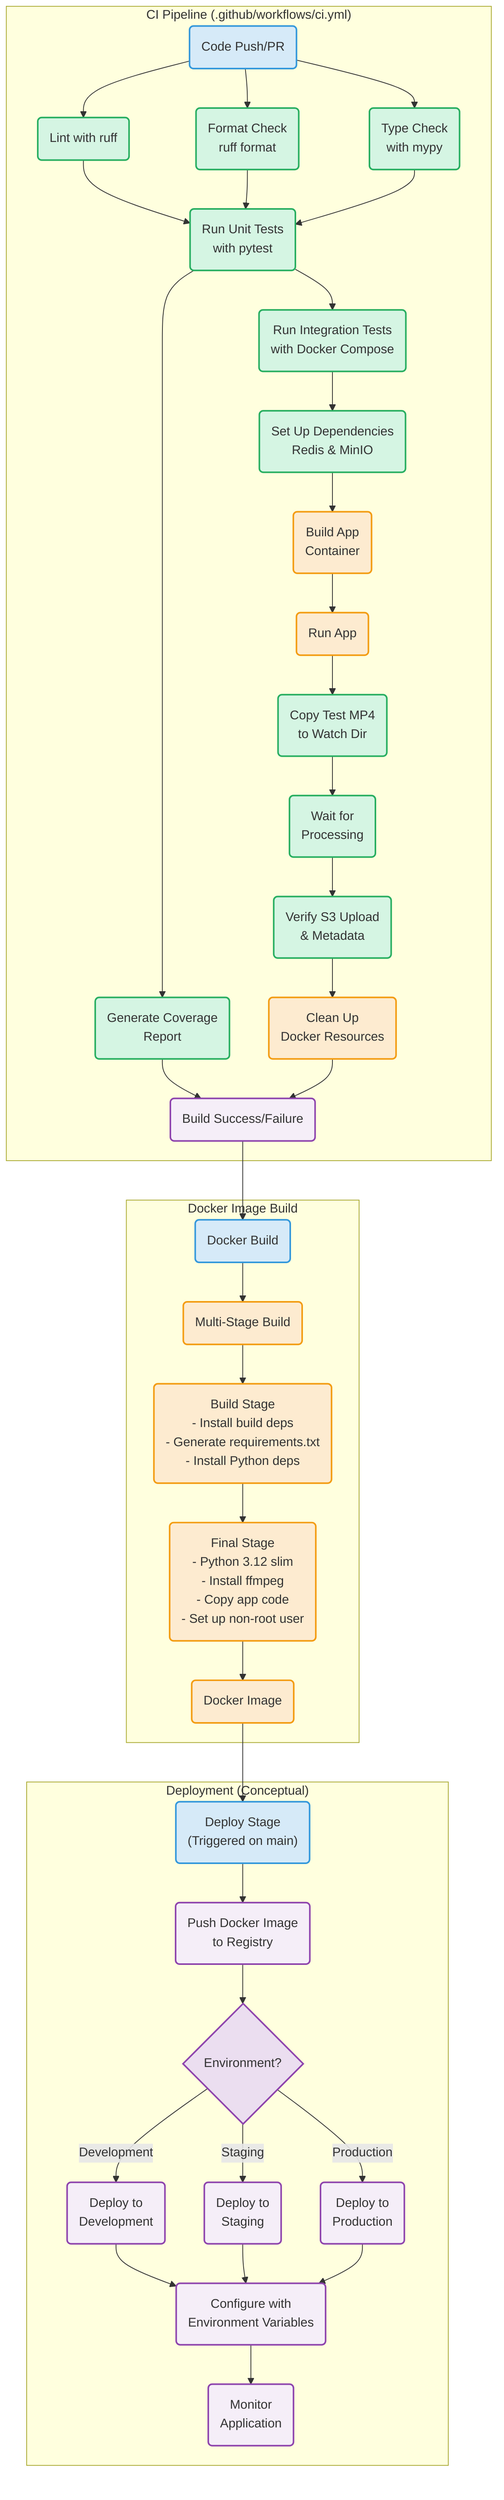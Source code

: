graph TD
    subgraph "CI Pipeline (.github/workflows/ci.yml)"
        trigger("Code Push/PR") --> lint("Lint with ruff")
        trigger --> format("Format Check<br>ruff format")
        trigger --> typecheck("Type Check<br>with mypy")
        
        lint & format & typecheck --> unit_tests("Run Unit Tests<br>with pytest")
        
        unit_tests --> coverage("Generate Coverage<br>Report")
        
        unit_tests --> integration_tests("Run Integration Tests<br>with Docker Compose")
        
        integration_tests --> setup_deps("Set Up Dependencies<br>Redis & MinIO")
        setup_deps --> build_app("Build App<br>Container")
        build_app --> run_app("Run App")
        run_app --> copy_test("Copy Test MP4<br>to Watch Dir")
        copy_test --> wait("Wait for<br>Processing")
        wait --> verify("Verify S3 Upload<br>& Metadata")
        verify --> cleanup("Clean Up<br>Docker Resources")
        
        coverage & cleanup --> success("Build Success/Failure")
    end
    
    subgraph "Docker Image Build"
        docker_build("Docker Build") --> multi_stage("Multi-Stage Build")
        
        multi_stage --> build_stage("Build Stage<br>- Install build deps<br>- Generate requirements.txt<br>- Install Python deps")
        
        build_stage --> final_stage("Final Stage<br>- Python 3.12 slim<br>- Install ffmpeg<br>- Copy app code<br>- Set up non-root user")
        
        final_stage --> image("Docker Image")
    end
    
    subgraph "Deployment (Conceptual)"
        deploy("Deploy Stage<br>(Triggered on main)") --> image_push("Push Docker Image<br>to Registry")
        
        image_push --> deploy_env{Environment?}
        
        deploy_env -->|Development| dev_deploy("Deploy to<br>Development")
        deploy_env -->|Staging| staging_deploy("Deploy to<br>Staging")
        deploy_env -->|Production| prod_deploy("Deploy to<br>Production")
        
        dev_deploy & staging_deploy & prod_deploy --> configure("Configure with<br>Environment Variables")
        
        configure --> monitor("Monitor<br>Application")
    end
    
    success --> docker_build
    image --> deploy
    
    classDef trigger fill:#d6eaf8,stroke:#3498db,stroke-width:2px
    classDef test fill:#d5f5e3,stroke:#27ae60,stroke-width:2px
    classDef build fill:#fdebd0,stroke:#f39c12,stroke-width:2px
    classDef deploy fill:#f5eef8,stroke:#8e44ad,stroke-width:2px
    classDef decision fill:#ebdef0,stroke:#8e44ad,stroke-width:2px
    
    class trigger,docker_build,deploy trigger;
    class lint,format,typecheck,unit_tests,coverage,integration_tests,setup_deps,copy_test,wait,verify test;
    class build_app,run_app,cleanup,multi_stage,build_stage,final_stage,image build;
    class success,image_push,dev_deploy,staging_deploy,prod_deploy,configure,monitor deploy;
    class deploy_env decision;